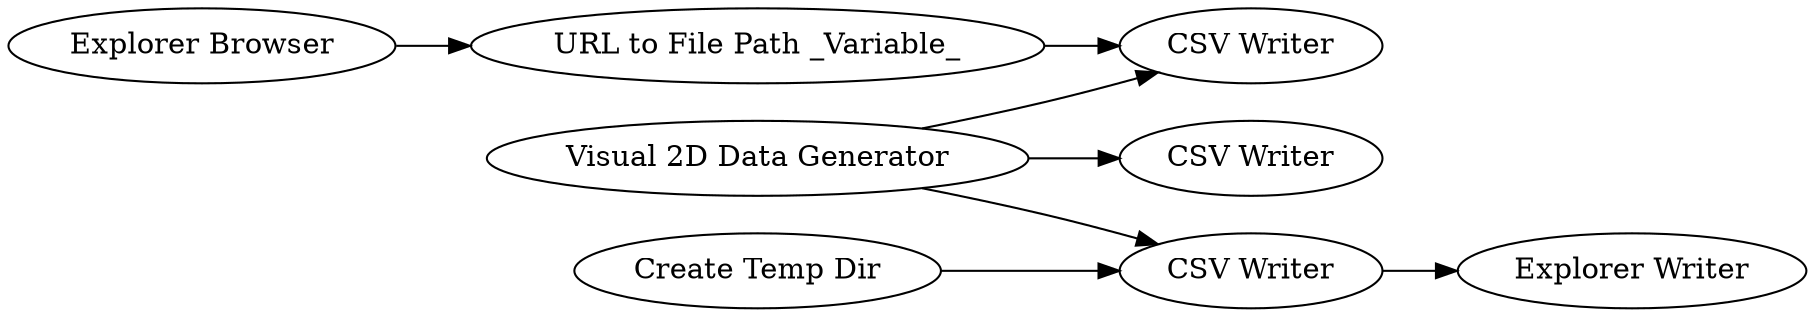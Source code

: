 digraph {
	"7827437595390745671_5" [label="Explorer Browser"]
	"7827437595390745671_20" [label="CSV Writer"]
	"7827437595390745671_18" [label="Create Temp Dir"]
	"7827437595390745671_3" [label="CSV Writer"]
	"7827437595390745671_21" [label="Visual 2D Data Generator"]
	"7827437595390745671_15" [label="CSV Writer"]
	"7827437595390745671_6" [label="URL to File Path _Variable_"]
	"7827437595390745671_19" [label="Explorer Writer"]
	"7827437595390745671_21" -> "7827437595390745671_20"
	"7827437595390745671_18" -> "7827437595390745671_15"
	"7827437595390745671_6" -> "7827437595390745671_3"
	"7827437595390745671_15" -> "7827437595390745671_19"
	"7827437595390745671_21" -> "7827437595390745671_15"
	"7827437595390745671_21" -> "7827437595390745671_3"
	"7827437595390745671_5" -> "7827437595390745671_6"
	rankdir=LR
}
